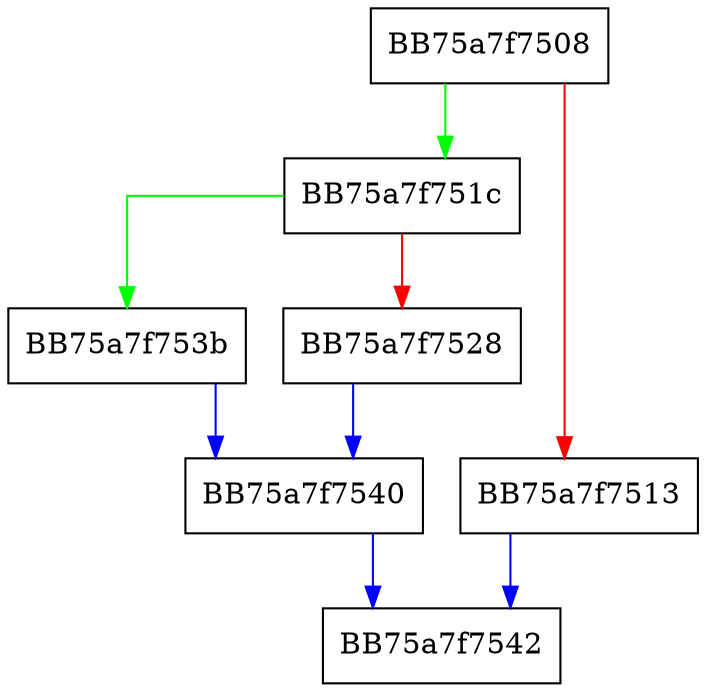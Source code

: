 digraph NotifyClient {
  node [shape="box"];
  graph [splines=ortho];
  BB75a7f7508 -> BB75a7f751c [color="green"];
  BB75a7f7508 -> BB75a7f7513 [color="red"];
  BB75a7f7513 -> BB75a7f7542 [color="blue"];
  BB75a7f751c -> BB75a7f753b [color="green"];
  BB75a7f751c -> BB75a7f7528 [color="red"];
  BB75a7f7528 -> BB75a7f7540 [color="blue"];
  BB75a7f753b -> BB75a7f7540 [color="blue"];
  BB75a7f7540 -> BB75a7f7542 [color="blue"];
}